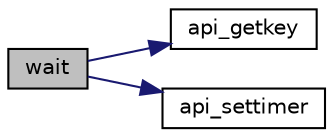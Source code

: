digraph "wait"
{
 // LATEX_PDF_SIZE
  edge [fontname="Helvetica",fontsize="10",labelfontname="Helvetica",labelfontsize="10"];
  node [fontname="Helvetica",fontsize="10",shape=record];
  rankdir="LR";
  Node1 [label="wait",height=0.2,width=0.4,color="black", fillcolor="grey75", style="filled", fontcolor="black",tooltip=" "];
  Node1 -> Node2 [color="midnightblue",fontsize="10",style="solid"];
  Node2 [label="api_getkey",height=0.2,width=0.4,color="black", fillcolor="white", style="filled",URL="$apilib_8h.html#a3140d6ff11e61bca4fb683b070bfd836",tooltip="キー入力を受け付けます"];
  Node1 -> Node3 [color="midnightblue",fontsize="10",style="solid"];
  Node3 [label="api_settimer",height=0.2,width=0.4,color="black", fillcolor="white", style="filled",URL="$apilib_8h.html#adad7e0777138ab2d73e913e837823576",tooltip="タイマの発火時間を設定します"];
}
